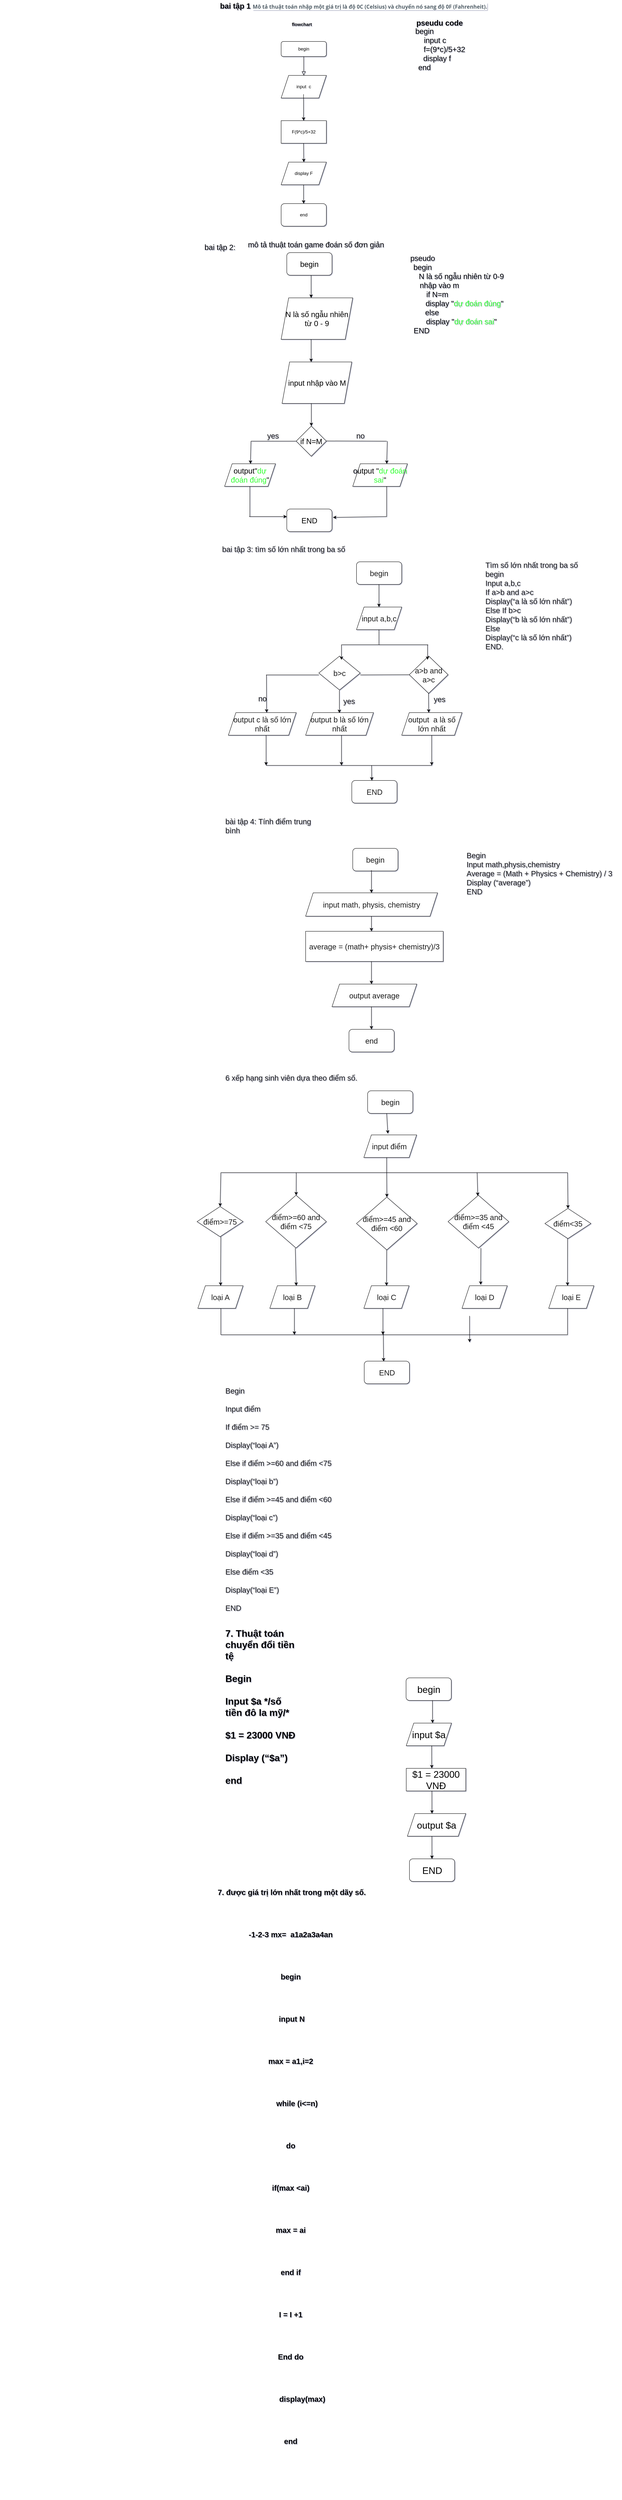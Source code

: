 <mxfile version="18.0.6" type="device"><diagram id="C5RBs43oDa-KdzZeNtuy" name="Page-1"><mxGraphModel dx="1865" dy="1810" grid="1" gridSize="10" guides="1" tooltips="1" connect="1" arrows="1" fold="1" page="1" pageScale="1" pageWidth="827" pageHeight="1169" background="#ffffff" math="0" shadow="1"><root><mxCell id="WIyWlLk6GJQsqaUBKTNV-0"/><mxCell id="WIyWlLk6GJQsqaUBKTNV-1" parent="WIyWlLk6GJQsqaUBKTNV-0"/><mxCell id="WIyWlLk6GJQsqaUBKTNV-2" value="" style="rounded=0;html=1;jettySize=auto;orthogonalLoop=1;fontSize=11;endArrow=block;endFill=0;endSize=8;strokeWidth=1;shadow=0;labelBackgroundColor=none;edgeStyle=orthogonalEdgeStyle;" parent="WIyWlLk6GJQsqaUBKTNV-1" source="WIyWlLk6GJQsqaUBKTNV-3" edge="1"><mxGeometry relative="1" as="geometry"><mxPoint x="220" y="170" as="targetPoint"/></mxGeometry></mxCell><mxCell id="WIyWlLk6GJQsqaUBKTNV-3" value="begin" style="rounded=1;whiteSpace=wrap;html=1;fontSize=12;glass=0;strokeWidth=1;shadow=0;" parent="WIyWlLk6GJQsqaUBKTNV-1" vertex="1"><mxGeometry x="160" y="80" width="120" height="40" as="geometry"/></mxCell><mxCell id="6lUgbd1gM8ZooWhsTPA5-0" value="input&amp;nbsp; c" style="shape=parallelogram;perimeter=parallelogramPerimeter;whiteSpace=wrap;html=1;fixedSize=1;" parent="WIyWlLk6GJQsqaUBKTNV-1" vertex="1"><mxGeometry x="160" y="170" width="120" height="60" as="geometry"/></mxCell><mxCell id="6lUgbd1gM8ZooWhsTPA5-1" value="F(9*c)/5+32" style="rounded=0;whiteSpace=wrap;html=1;" parent="WIyWlLk6GJQsqaUBKTNV-1" vertex="1"><mxGeometry x="160" y="290" width="120" height="60" as="geometry"/></mxCell><mxCell id="6lUgbd1gM8ZooWhsTPA5-2" value="" style="endArrow=classic;html=1;rounded=0;" parent="WIyWlLk6GJQsqaUBKTNV-1" edge="1"><mxGeometry width="50" height="50" relative="1" as="geometry"><mxPoint x="219.5" y="220" as="sourcePoint"/><mxPoint x="219.5" y="290" as="targetPoint"/><Array as="points"><mxPoint x="219.5" y="240"/></Array></mxGeometry></mxCell><mxCell id="6lUgbd1gM8ZooWhsTPA5-3" value="display F" style="shape=parallelogram;perimeter=parallelogramPerimeter;whiteSpace=wrap;html=1;fixedSize=1;" parent="WIyWlLk6GJQsqaUBKTNV-1" vertex="1"><mxGeometry x="160" y="400" width="120" height="60" as="geometry"/></mxCell><mxCell id="6lUgbd1gM8ZooWhsTPA5-4" value="end" style="rounded=1;whiteSpace=wrap;html=1;" parent="WIyWlLk6GJQsqaUBKTNV-1" vertex="1"><mxGeometry x="160" y="510" width="120" height="60" as="geometry"/></mxCell><mxCell id="6lUgbd1gM8ZooWhsTPA5-5" value="" style="endArrow=classic;html=1;rounded=0;" parent="WIyWlLk6GJQsqaUBKTNV-1" edge="1"><mxGeometry width="50" height="50" relative="1" as="geometry"><mxPoint x="219.5" y="350" as="sourcePoint"/><mxPoint x="220" y="400" as="targetPoint"/></mxGeometry></mxCell><mxCell id="6lUgbd1gM8ZooWhsTPA5-6" value="" style="endArrow=classic;html=1;rounded=0;" parent="WIyWlLk6GJQsqaUBKTNV-1" edge="1"><mxGeometry width="50" height="50" relative="1" as="geometry"><mxPoint x="219.5" y="460" as="sourcePoint"/><mxPoint x="219.5" y="510" as="targetPoint"/></mxGeometry></mxCell><mxCell id="6lUgbd1gM8ZooWhsTPA5-9" value="flowchart" style="text;html=1;strokeColor=none;fillColor=none;align=center;verticalAlign=middle;whiteSpace=wrap;rounded=0;fontStyle=1" parent="WIyWlLk6GJQsqaUBKTNV-1" vertex="1"><mxGeometry x="170" y="-10" width="90" height="90" as="geometry"/></mxCell><mxCell id="6lUgbd1gM8ZooWhsTPA5-13" value="pseudu code" style="text;html=1;align=center;verticalAlign=middle;resizable=0;points=[];autosize=1;strokeColor=none;fillColor=none;fontSize=20;fontFamily=Helvetica;fontStyle=1" parent="WIyWlLk6GJQsqaUBKTNV-1" vertex="1"><mxGeometry x="510" y="15" width="140" height="30" as="geometry"/></mxCell><mxCell id="6lUgbd1gM8ZooWhsTPA5-14" value="begin&lt;br&gt;&amp;nbsp; &amp;nbsp; &amp;nbsp; &amp;nbsp; &amp;nbsp; input c&lt;br&gt;&amp;nbsp; &amp;nbsp; &amp;nbsp; &amp;nbsp; &amp;nbsp; &amp;nbsp; &amp;nbsp; &amp;nbsp; &amp;nbsp; &amp;nbsp;f=(9*c)/5+32&lt;br&gt;&lt;div style=&quot;&quot;&gt;&lt;span style=&quot;background-color: initial;&quot;&gt;&amp;nbsp; &amp;nbsp; &amp;nbsp; &amp;nbsp; &amp;nbsp; &amp;nbsp; display f&lt;/span&gt;&lt;/div&gt;&lt;div style=&quot;&quot;&gt;&lt;span style=&quot;background-color: initial;&quot;&gt;end&lt;/span&gt;&lt;/div&gt;" style="text;html=1;align=center;verticalAlign=middle;resizable=0;points=[];autosize=1;strokeColor=none;fillColor=none;fontSize=20;fontFamily=Helvetica;" parent="WIyWlLk6GJQsqaUBKTNV-1" vertex="1"><mxGeometry x="425" y="35" width="230" height="130" as="geometry"/></mxCell><mxCell id="6lUgbd1gM8ZooWhsTPA5-15" value="&amp;nbsp; &amp;nbsp; &amp;nbsp; &amp;nbsp; &amp;nbsp; &amp;nbsp; &amp;nbsp; &amp;nbsp; &amp;nbsp; &amp;nbsp; &amp;nbsp; &amp;nbsp; &amp;nbsp; &amp;nbsp; &amp;nbsp; &amp;nbsp; &amp;nbsp; &amp;nbsp; &amp;nbsp; &amp;nbsp; &amp;nbsp; &amp;nbsp; &amp;nbsp; &amp;nbsp; &amp;nbsp; &amp;nbsp; &amp;nbsp; &amp;nbsp; &amp;nbsp; &amp;nbsp; &amp;nbsp; &amp;nbsp; &amp;nbsp; &amp;nbsp; &amp;nbsp; &amp;nbsp; &amp;nbsp; &amp;nbsp; &amp;nbsp; &amp;nbsp; &amp;nbsp; &amp;nbsp; &amp;nbsp; &amp;nbsp; &amp;nbsp; &amp;nbsp; &amp;nbsp; &amp;nbsp; &amp;nbsp; &amp;nbsp; &amp;nbsp; &amp;nbsp; &amp;nbsp;bai tập 1&amp;nbsp;&lt;span style=&quot;color: rgb(82, 96, 105); font-family: &amp;quot;Open Sans&amp;quot;, sans-serif; font-size: 14px; text-align: left; background-color: rgb(255, 255, 255);&quot;&gt;Mô tả thuật toán nhập một giá trị là độ&amp;nbsp;0C (Celsius) và chuyển nó sang độ&amp;nbsp;0F (Fahrenheit).&lt;/span&gt;" style="text;html=1;align=center;verticalAlign=middle;resizable=0;points=[];autosize=1;strokeColor=none;fillColor=none;fontSize=20;fontFamily=Helvetica;fontStyle=1" parent="WIyWlLk6GJQsqaUBKTNV-1" vertex="1"><mxGeometry x="-580" y="-30" width="1280" height="30" as="geometry"/></mxCell><mxCell id="6lUgbd1gM8ZooWhsTPA5-16" value="bai tập 2:&amp;nbsp;" style="text;html=1;align=center;verticalAlign=middle;resizable=0;points=[];autosize=1;strokeColor=none;fillColor=none;fontSize=20;fontFamily=Helvetica;" parent="WIyWlLk6GJQsqaUBKTNV-1" vertex="1"><mxGeometry x="-50" y="610" width="100" height="30" as="geometry"/></mxCell><mxCell id="6lUgbd1gM8ZooWhsTPA5-17" value="begin" style="rounded=1;whiteSpace=wrap;html=1;fontFamily=Helvetica;fontSize=20;" parent="WIyWlLk6GJQsqaUBKTNV-1" vertex="1"><mxGeometry x="175" y="640" width="120" height="60" as="geometry"/></mxCell><mxCell id="6lUgbd1gM8ZooWhsTPA5-21" value="N là số ngẫu nhiên từ 0 - 9" style="shape=parallelogram;perimeter=parallelogramPerimeter;whiteSpace=wrap;html=1;fixedSize=1;fontFamily=Helvetica;fontSize=20;" parent="WIyWlLk6GJQsqaUBKTNV-1" vertex="1"><mxGeometry x="160" y="760" width="190" height="110" as="geometry"/></mxCell><mxCell id="6lUgbd1gM8ZooWhsTPA5-22" value="input nhập vào M" style="shape=parallelogram;perimeter=parallelogramPerimeter;whiteSpace=wrap;html=1;fixedSize=1;fontFamily=Helvetica;fontSize=20;" parent="WIyWlLk6GJQsqaUBKTNV-1" vertex="1"><mxGeometry x="162.5" y="930" width="185" height="110" as="geometry"/></mxCell><mxCell id="6lUgbd1gM8ZooWhsTPA5-23" value="if N=M" style="rhombus;whiteSpace=wrap;html=1;fontFamily=Helvetica;fontSize=20;" parent="WIyWlLk6GJQsqaUBKTNV-1" vertex="1"><mxGeometry x="200" y="1100" width="80" height="80" as="geometry"/></mxCell><mxCell id="6lUgbd1gM8ZooWhsTPA5-24" value="output&quot;&lt;font color=&quot;#33ff33&quot;&gt;dự đoán đúng&lt;/font&gt;&quot;" style="shape=parallelogram;perimeter=parallelogramPerimeter;whiteSpace=wrap;html=1;fixedSize=1;fontFamily=Helvetica;fontSize=20;" parent="WIyWlLk6GJQsqaUBKTNV-1" vertex="1"><mxGeometry x="10" y="1200" width="135" height="60" as="geometry"/></mxCell><mxCell id="6lUgbd1gM8ZooWhsTPA5-25" value="output &quot;&lt;font color=&quot;#33ff33&quot;&gt;dự đoán sai&lt;/font&gt;&quot;" style="shape=parallelogram;perimeter=parallelogramPerimeter;whiteSpace=wrap;html=1;fixedSize=1;fontFamily=Helvetica;fontSize=20;" parent="WIyWlLk6GJQsqaUBKTNV-1" vertex="1"><mxGeometry x="350" y="1200" width="145" height="60" as="geometry"/></mxCell><mxCell id="6lUgbd1gM8ZooWhsTPA5-26" value="END" style="rounded=1;whiteSpace=wrap;html=1;fontFamily=Helvetica;fontSize=20;" parent="WIyWlLk6GJQsqaUBKTNV-1" vertex="1"><mxGeometry x="175" y="1320" width="120" height="60" as="geometry"/></mxCell><mxCell id="6lUgbd1gM8ZooWhsTPA5-28" value="" style="endArrow=classic;html=1;rounded=0;fontFamily=Helvetica;fontSize=20;" parent="WIyWlLk6GJQsqaUBKTNV-1" edge="1"><mxGeometry width="50" height="50" relative="1" as="geometry"><mxPoint x="239.5" y="700" as="sourcePoint"/><mxPoint x="239.5" y="760" as="targetPoint"/></mxGeometry></mxCell><mxCell id="6lUgbd1gM8ZooWhsTPA5-29" value="" style="endArrow=classic;html=1;rounded=0;fontFamily=Helvetica;fontSize=20;" parent="WIyWlLk6GJQsqaUBKTNV-1" edge="1"><mxGeometry width="50" height="50" relative="1" as="geometry"><mxPoint x="239.5" y="870" as="sourcePoint"/><mxPoint x="239.5" y="930" as="targetPoint"/></mxGeometry></mxCell><mxCell id="6lUgbd1gM8ZooWhsTPA5-30" value="" style="endArrow=classic;html=1;rounded=0;fontFamily=Helvetica;fontSize=20;" parent="WIyWlLk6GJQsqaUBKTNV-1" edge="1"><mxGeometry width="50" height="50" relative="1" as="geometry"><mxPoint x="240" y="1040" as="sourcePoint"/><mxPoint x="240" y="1100" as="targetPoint"/></mxGeometry></mxCell><mxCell id="6lUgbd1gM8ZooWhsTPA5-43" value="" style="endArrow=none;html=1;rounded=0;fontFamily=Helvetica;fontSize=20;entryX=0;entryY=0.5;entryDx=0;entryDy=0;" parent="WIyWlLk6GJQsqaUBKTNV-1" target="6lUgbd1gM8ZooWhsTPA5-23" edge="1"><mxGeometry width="50" height="50" relative="1" as="geometry"><mxPoint x="80" y="1140" as="sourcePoint"/><mxPoint x="130" y="1090" as="targetPoint"/></mxGeometry></mxCell><mxCell id="6lUgbd1gM8ZooWhsTPA5-44" value="" style="endArrow=classic;html=1;rounded=0;fontFamily=Helvetica;fontSize=20;" parent="WIyWlLk6GJQsqaUBKTNV-1" target="6lUgbd1gM8ZooWhsTPA5-24" edge="1"><mxGeometry width="50" height="50" relative="1" as="geometry"><mxPoint x="80" y="1140" as="sourcePoint"/><mxPoint x="130" y="1090" as="targetPoint"/></mxGeometry></mxCell><mxCell id="6lUgbd1gM8ZooWhsTPA5-45" value="" style="endArrow=none;html=1;rounded=0;fontFamily=Helvetica;fontSize=20;" parent="WIyWlLk6GJQsqaUBKTNV-1" edge="1"><mxGeometry width="50" height="50" relative="1" as="geometry"><mxPoint x="280" y="1139.5" as="sourcePoint"/><mxPoint x="440" y="1140" as="targetPoint"/></mxGeometry></mxCell><mxCell id="6lUgbd1gM8ZooWhsTPA5-46" value="" style="endArrow=classic;html=1;rounded=0;fontFamily=Helvetica;fontSize=20;" parent="WIyWlLk6GJQsqaUBKTNV-1" edge="1"><mxGeometry width="50" height="50" relative="1" as="geometry"><mxPoint x="441.67" y="1140" as="sourcePoint"/><mxPoint x="440.003" y="1200" as="targetPoint"/></mxGeometry></mxCell><mxCell id="6lUgbd1gM8ZooWhsTPA5-48" value="" style="endArrow=none;html=1;rounded=0;fontFamily=Helvetica;fontSize=20;" parent="WIyWlLk6GJQsqaUBKTNV-1" edge="1"><mxGeometry width="50" height="50" relative="1" as="geometry"><mxPoint x="77" y="1340" as="sourcePoint"/><mxPoint x="77" y="1260" as="targetPoint"/></mxGeometry></mxCell><mxCell id="6lUgbd1gM8ZooWhsTPA5-49" value="" style="endArrow=none;html=1;rounded=0;fontFamily=Helvetica;fontSize=20;" parent="WIyWlLk6GJQsqaUBKTNV-1" edge="1"><mxGeometry width="50" height="50" relative="1" as="geometry"><mxPoint x="440" y="1340" as="sourcePoint"/><mxPoint x="440" y="1260" as="targetPoint"/></mxGeometry></mxCell><mxCell id="6lUgbd1gM8ZooWhsTPA5-51" value="" style="endArrow=classic;html=1;rounded=0;fontFamily=Helvetica;fontSize=20;entryX=1.02;entryY=0.37;entryDx=0;entryDy=0;entryPerimeter=0;" parent="WIyWlLk6GJQsqaUBKTNV-1" target="6lUgbd1gM8ZooWhsTPA5-26" edge="1"><mxGeometry width="50" height="50" relative="1" as="geometry"><mxPoint x="440" y="1340" as="sourcePoint"/><mxPoint x="340" y="1340" as="targetPoint"/></mxGeometry></mxCell><mxCell id="6lUgbd1gM8ZooWhsTPA5-55" value="" style="endArrow=classic;html=1;rounded=0;fontFamily=Helvetica;fontSize=20;" parent="WIyWlLk6GJQsqaUBKTNV-1" edge="1"><mxGeometry width="50" height="50" relative="1" as="geometry"><mxPoint x="75" y="1340" as="sourcePoint"/><mxPoint x="175" y="1340" as="targetPoint"/></mxGeometry></mxCell><mxCell id="6lUgbd1gM8ZooWhsTPA5-57" value="mô tả thuật toán game đoán số đơn giản" style="text;whiteSpace=wrap;html=1;fontSize=20;fontFamily=Helvetica;" parent="WIyWlLk6GJQsqaUBKTNV-1" vertex="1"><mxGeometry x="70" y="600" width="390" height="40" as="geometry"/></mxCell><mxCell id="6lUgbd1gM8ZooWhsTPA5-58" value="pseudo&lt;br&gt;begin &lt;br&gt;&amp;nbsp; &amp;nbsp; &amp;nbsp; &amp;nbsp; &amp;nbsp; &amp;nbsp; &amp;nbsp; &amp;nbsp; &amp;nbsp; &amp;nbsp; &amp;nbsp; &amp;nbsp; &amp;nbsp; &amp;nbsp; &amp;nbsp; &amp;nbsp; &amp;nbsp; &amp;nbsp; &amp;nbsp;N là số ngẫu nhiên từ 0-9&lt;br&gt;&amp;nbsp; &amp;nbsp; &amp;nbsp; &amp;nbsp; &amp;nbsp; &amp;nbsp; &amp;nbsp; &amp;nbsp; nhập vào m&lt;br&gt;&amp;nbsp; &amp;nbsp; &amp;nbsp; &amp;nbsp; &amp;nbsp; &amp;nbsp; &amp;nbsp; if N=m&lt;br&gt;&amp;nbsp; &amp;nbsp; &amp;nbsp; &amp;nbsp; &amp;nbsp; &amp;nbsp; &amp;nbsp; &amp;nbsp; &amp;nbsp; &amp;nbsp; &amp;nbsp; &amp;nbsp; &amp;nbsp; &amp;nbsp; &amp;nbsp; &amp;nbsp; &amp;nbsp; &amp;nbsp; &amp;nbsp; &amp;nbsp; display &quot;&lt;font color=&quot;#33ff33&quot;&gt;dự đoán đúng&lt;/font&gt;&quot;&lt;br&gt;&amp;nbsp; &amp;nbsp; &amp;nbsp; &amp;nbsp; &amp;nbsp;else&lt;br&gt;&amp;nbsp; &amp;nbsp; &amp;nbsp; &amp;nbsp; &amp;nbsp; &amp;nbsp; &amp;nbsp; &amp;nbsp; &amp;nbsp; &amp;nbsp; &amp;nbsp; &amp;nbsp; &amp;nbsp; &amp;nbsp; &amp;nbsp; &amp;nbsp; &amp;nbsp; &amp;nbsp; &amp;nbsp;display &quot;&lt;font color=&quot;#33ff33&quot;&gt;dự đoán sai&lt;/font&gt;&quot;&lt;br&gt;END&amp;nbsp;" style="text;html=1;align=center;verticalAlign=middle;resizable=0;points=[];autosize=1;strokeColor=none;fillColor=none;fontSize=20;fontFamily=Helvetica;" parent="WIyWlLk6GJQsqaUBKTNV-1" vertex="1"><mxGeometry x="310" y="640" width="450" height="220" as="geometry"/></mxCell><mxCell id="6lUgbd1gM8ZooWhsTPA5-61" value="&amp;nbsp; &amp;nbsp; &amp;nbsp; &amp;nbsp; &amp;nbsp; &amp;nbsp; &amp;nbsp; &amp;nbsp; &amp;nbsp; &amp;nbsp; &amp;nbsp; &amp;nbsp; &amp;nbsp; &amp;nbsp; &amp;nbsp; &amp;nbsp; &amp;nbsp; &amp;nbsp; &amp;nbsp; &amp;nbsp; &amp;nbsp; &amp;nbsp; &amp;nbsp; &amp;nbsp; &amp;nbsp;bai tập 3: tìm số lớn nhất trong ba số&lt;br&gt;&lt;br&gt;&lt;br&gt;" style="text;html=1;align=center;verticalAlign=middle;resizable=0;points=[];autosize=1;strokeColor=none;fillColor=none;fontSize=20;fontFamily=Helvetica;fontColor=#1A1A1A;" parent="WIyWlLk6GJQsqaUBKTNV-1" vertex="1"><mxGeometry x="-275" y="1410" width="610" height="80" as="geometry"/></mxCell><mxCell id="6lUgbd1gM8ZooWhsTPA5-62" value="begin" style="rounded=1;whiteSpace=wrap;html=1;fontFamily=Helvetica;fontSize=20;fontColor=#1A1A1A;" parent="WIyWlLk6GJQsqaUBKTNV-1" vertex="1"><mxGeometry x="360" y="1460" width="120" height="60" as="geometry"/></mxCell><mxCell id="6lUgbd1gM8ZooWhsTPA5-63" value="input a,b,c" style="shape=parallelogram;perimeter=parallelogramPerimeter;whiteSpace=wrap;html=1;fixedSize=1;fontFamily=Helvetica;fontSize=20;fontColor=#1A1A1A;" parent="WIyWlLk6GJQsqaUBKTNV-1" vertex="1"><mxGeometry x="360" y="1580" width="120" height="60" as="geometry"/></mxCell><mxCell id="6lUgbd1gM8ZooWhsTPA5-64" value="a&amp;gt;b and a&amp;gt;c" style="rhombus;whiteSpace=wrap;html=1;fontFamily=Helvetica;fontSize=20;fontColor=#1A1A1A;" parent="WIyWlLk6GJQsqaUBKTNV-1" vertex="1"><mxGeometry x="500" y="1710" width="103" height="99" as="geometry"/></mxCell><mxCell id="6lUgbd1gM8ZooWhsTPA5-65" value="output&amp;nbsp; a là số lớn nhất" style="shape=parallelogram;perimeter=parallelogramPerimeter;whiteSpace=wrap;html=1;fixedSize=1;fontFamily=Helvetica;fontSize=20;fontColor=#1A1A1A;" parent="WIyWlLk6GJQsqaUBKTNV-1" vertex="1"><mxGeometry x="480" y="1860" width="160" height="60" as="geometry"/></mxCell><mxCell id="6lUgbd1gM8ZooWhsTPA5-66" value="b&amp;gt;c" style="rhombus;whiteSpace=wrap;html=1;fontFamily=Helvetica;fontSize=20;fontColor=#1A1A1A;" parent="WIyWlLk6GJQsqaUBKTNV-1" vertex="1"><mxGeometry x="260" y="1710" width="110" height="90" as="geometry"/></mxCell><mxCell id="6lUgbd1gM8ZooWhsTPA5-67" value="output b là số lớn nhất" style="shape=parallelogram;perimeter=parallelogramPerimeter;whiteSpace=wrap;html=1;fixedSize=1;fontFamily=Helvetica;fontSize=20;fontColor=#1A1A1A;" parent="WIyWlLk6GJQsqaUBKTNV-1" vertex="1"><mxGeometry x="225" y="1860" width="180" height="60" as="geometry"/></mxCell><mxCell id="6lUgbd1gM8ZooWhsTPA5-68" value="yes" style="text;html=1;align=center;verticalAlign=middle;resizable=0;points=[];autosize=1;strokeColor=none;fillColor=none;fontSize=20;fontFamily=Helvetica;fontColor=#1A1A1A;" parent="WIyWlLk6GJQsqaUBKTNV-1" vertex="1"><mxGeometry x="112.5" y="1110" width="50" height="30" as="geometry"/></mxCell><mxCell id="6lUgbd1gM8ZooWhsTPA5-69" value="no" style="text;html=1;align=center;verticalAlign=middle;resizable=0;points=[];autosize=1;strokeColor=none;fillColor=none;fontSize=20;fontFamily=Helvetica;fontColor=#1A1A1A;" parent="WIyWlLk6GJQsqaUBKTNV-1" vertex="1"><mxGeometry x="350" y="1110" width="40" height="30" as="geometry"/></mxCell><mxCell id="6lUgbd1gM8ZooWhsTPA5-70" value="output c là số lớn nhất" style="shape=parallelogram;perimeter=parallelogramPerimeter;whiteSpace=wrap;html=1;fixedSize=1;fontFamily=Helvetica;fontSize=20;fontColor=#1A1A1A;" parent="WIyWlLk6GJQsqaUBKTNV-1" vertex="1"><mxGeometry x="20" y="1860" width="180" height="60" as="geometry"/></mxCell><mxCell id="6lUgbd1gM8ZooWhsTPA5-71" value="END" style="rounded=1;whiteSpace=wrap;html=1;fontFamily=Helvetica;fontSize=20;fontColor=#1A1A1A;" parent="WIyWlLk6GJQsqaUBKTNV-1" vertex="1"><mxGeometry x="347.5" y="2040" width="120" height="60" as="geometry"/></mxCell><mxCell id="6lUgbd1gM8ZooWhsTPA5-73" value="" style="endArrow=classic;html=1;rounded=0;fontFamily=Helvetica;fontSize=20;fontColor=#1A1A1A;" parent="WIyWlLk6GJQsqaUBKTNV-1" edge="1"><mxGeometry width="50" height="50" relative="1" as="geometry"><mxPoint x="419.5" y="1520" as="sourcePoint"/><mxPoint x="419.5" y="1580" as="targetPoint"/></mxGeometry></mxCell><mxCell id="6lUgbd1gM8ZooWhsTPA5-75" value="" style="endArrow=classic;html=1;rounded=0;fontFamily=Helvetica;fontSize=20;fontColor=#1A1A1A;" parent="WIyWlLk6GJQsqaUBKTNV-1" edge="1"><mxGeometry width="50" height="50" relative="1" as="geometry"><mxPoint x="314.5" y="1801" as="sourcePoint"/><mxPoint x="314.5" y="1861" as="targetPoint"/></mxGeometry></mxCell><mxCell id="6lUgbd1gM8ZooWhsTPA5-77" value="" style="endArrow=classic;html=1;rounded=0;fontFamily=Helvetica;fontSize=20;fontColor=#1A1A1A;" parent="WIyWlLk6GJQsqaUBKTNV-1" edge="1"><mxGeometry width="50" height="50" relative="1" as="geometry"><mxPoint x="551" y="1809" as="sourcePoint"/><mxPoint x="551.5" y="1860" as="targetPoint"/></mxGeometry></mxCell><mxCell id="6lUgbd1gM8ZooWhsTPA5-83" value="" style="endArrow=none;html=1;rounded=0;fontFamily=Helvetica;fontSize=20;fontColor=#1A1A1A;" parent="WIyWlLk6GJQsqaUBKTNV-1" edge="1"><mxGeometry width="50" height="50" relative="1" as="geometry"><mxPoint x="419.5" y="1640" as="sourcePoint"/><mxPoint x="419.5" y="1680" as="targetPoint"/></mxGeometry></mxCell><mxCell id="6lUgbd1gM8ZooWhsTPA5-84" value="" style="endArrow=none;html=1;rounded=0;fontFamily=Helvetica;fontSize=20;fontColor=#1A1A1A;" parent="WIyWlLk6GJQsqaUBKTNV-1" edge="1"><mxGeometry width="50" height="50" relative="1" as="geometry"><mxPoint x="320" y="1680" as="sourcePoint"/><mxPoint x="420" y="1680" as="targetPoint"/></mxGeometry></mxCell><mxCell id="6lUgbd1gM8ZooWhsTPA5-87" value="" style="endArrow=classic;html=1;rounded=0;fontFamily=Helvetica;fontSize=20;fontColor=#1A1A1A;" parent="WIyWlLk6GJQsqaUBKTNV-1" edge="1"><mxGeometry width="50" height="50" relative="1" as="geometry"><mxPoint x="320" y="1680" as="sourcePoint"/><mxPoint x="320" y="1720" as="targetPoint"/></mxGeometry></mxCell><mxCell id="6lUgbd1gM8ZooWhsTPA5-88" value="" style="endArrow=none;html=1;rounded=0;fontFamily=Helvetica;fontSize=20;fontColor=#1A1A1A;" parent="WIyWlLk6GJQsqaUBKTNV-1" edge="1"><mxGeometry width="50" height="50" relative="1" as="geometry"><mxPoint x="420" y="1680" as="sourcePoint"/><mxPoint x="550" y="1680" as="targetPoint"/></mxGeometry></mxCell><mxCell id="6lUgbd1gM8ZooWhsTPA5-89" value="" style="endArrow=classic;html=1;rounded=0;fontFamily=Helvetica;fontSize=20;fontColor=#1A1A1A;" parent="WIyWlLk6GJQsqaUBKTNV-1" edge="1"><mxGeometry width="50" height="50" relative="1" as="geometry"><mxPoint x="548.5" y="1680" as="sourcePoint"/><mxPoint x="548.5" y="1720" as="targetPoint"/></mxGeometry></mxCell><mxCell id="6lUgbd1gM8ZooWhsTPA5-91" value="" style="endArrow=none;html=1;rounded=0;fontFamily=Helvetica;fontSize=20;fontColor=#1A1A1A;" parent="WIyWlLk6GJQsqaUBKTNV-1" edge="1"><mxGeometry width="50" height="50" relative="1" as="geometry"><mxPoint x="120" y="2000" as="sourcePoint"/><mxPoint x="400" y="2000" as="targetPoint"/></mxGeometry></mxCell><mxCell id="6lUgbd1gM8ZooWhsTPA5-93" value="" style="endArrow=none;html=1;rounded=0;fontFamily=Helvetica;fontSize=20;fontColor=#1A1A1A;" parent="WIyWlLk6GJQsqaUBKTNV-1" edge="1"><mxGeometry width="50" height="50" relative="1" as="geometry"><mxPoint x="400" y="2000" as="sourcePoint"/><mxPoint x="560" y="2000" as="targetPoint"/></mxGeometry></mxCell><mxCell id="6lUgbd1gM8ZooWhsTPA5-94" value="" style="endArrow=classic;html=1;rounded=0;fontFamily=Helvetica;fontSize=20;fontColor=#1A1A1A;" parent="WIyWlLk6GJQsqaUBKTNV-1" edge="1"><mxGeometry width="50" height="50" relative="1" as="geometry"><mxPoint x="400" y="2000" as="sourcePoint"/><mxPoint x="400.5" y="2040" as="targetPoint"/></mxGeometry></mxCell><mxCell id="6lUgbd1gM8ZooWhsTPA5-95" value="" style="endArrow=classic;html=1;rounded=0;fontFamily=Helvetica;fontSize=20;fontColor=#1A1A1A;entryX=0.563;entryY=-0.003;entryDx=0;entryDy=0;entryPerimeter=0;" parent="WIyWlLk6GJQsqaUBKTNV-1" target="6lUgbd1gM8ZooWhsTPA5-70" edge="1"><mxGeometry width="50" height="50" relative="1" as="geometry"><mxPoint x="121" y="1760" as="sourcePoint"/><mxPoint x="170" y="1630" as="targetPoint"/></mxGeometry></mxCell><mxCell id="6lUgbd1gM8ZooWhsTPA5-96" value="" style="endArrow=none;html=1;rounded=0;fontFamily=Helvetica;fontSize=20;fontColor=#1A1A1A;" parent="WIyWlLk6GJQsqaUBKTNV-1" edge="1"><mxGeometry width="50" height="50" relative="1" as="geometry"><mxPoint x="120" y="1760" as="sourcePoint"/><mxPoint x="260" y="1760" as="targetPoint"/></mxGeometry></mxCell><mxCell id="6lUgbd1gM8ZooWhsTPA5-98" value="" style="endArrow=classic;html=1;rounded=0;fontFamily=Helvetica;fontSize=20;fontColor=#1A1A1A;" parent="WIyWlLk6GJQsqaUBKTNV-1" edge="1"><mxGeometry width="50" height="50" relative="1" as="geometry"><mxPoint x="559.5" y="1920" as="sourcePoint"/><mxPoint x="559.5" y="2000" as="targetPoint"/></mxGeometry></mxCell><mxCell id="6lUgbd1gM8ZooWhsTPA5-99" value="" style="endArrow=classic;html=1;rounded=0;fontFamily=Helvetica;fontSize=20;fontColor=#1A1A1A;" parent="WIyWlLk6GJQsqaUBKTNV-1" edge="1"><mxGeometry width="50" height="50" relative="1" as="geometry"><mxPoint x="320" y="1920" as="sourcePoint"/><mxPoint x="320" y="2000" as="targetPoint"/></mxGeometry></mxCell><mxCell id="6lUgbd1gM8ZooWhsTPA5-100" value="" style="endArrow=classic;html=1;rounded=0;fontFamily=Helvetica;fontSize=20;fontColor=#1A1A1A;" parent="WIyWlLk6GJQsqaUBKTNV-1" edge="1"><mxGeometry width="50" height="50" relative="1" as="geometry"><mxPoint x="120" y="1920" as="sourcePoint"/><mxPoint x="120" y="2000" as="targetPoint"/></mxGeometry></mxCell><mxCell id="6lUgbd1gM8ZooWhsTPA5-103" value="" style="endArrow=none;html=1;rounded=0;fontFamily=Helvetica;fontSize=20;fontColor=#1A1A1A;entryX=0;entryY=0.5;entryDx=0;entryDy=0;" parent="WIyWlLk6GJQsqaUBKTNV-1" target="6lUgbd1gM8ZooWhsTPA5-64" edge="1"><mxGeometry width="50" height="50" relative="1" as="geometry"><mxPoint x="370" y="1760" as="sourcePoint"/><mxPoint x="420" y="1710" as="targetPoint"/></mxGeometry></mxCell><mxCell id="6lUgbd1gM8ZooWhsTPA5-105" value="yes" style="text;html=1;align=center;verticalAlign=middle;resizable=0;points=[];autosize=1;strokeColor=none;fillColor=none;fontSize=20;fontFamily=Helvetica;fontColor=#1A1A1A;" parent="WIyWlLk6GJQsqaUBKTNV-1" vertex="1"><mxGeometry x="555" y="1809" width="50" height="30" as="geometry"/></mxCell><mxCell id="6lUgbd1gM8ZooWhsTPA5-106" value="yes" style="text;html=1;align=center;verticalAlign=middle;resizable=0;points=[];autosize=1;strokeColor=none;fillColor=none;fontSize=20;fontFamily=Helvetica;fontColor=#1A1A1A;" parent="WIyWlLk6GJQsqaUBKTNV-1" vertex="1"><mxGeometry x="315" y="1814" width="50" height="30" as="geometry"/></mxCell><mxCell id="6lUgbd1gM8ZooWhsTPA5-107" value="no" style="text;html=1;align=center;verticalAlign=middle;resizable=0;points=[];autosize=1;strokeColor=none;fillColor=none;fontSize=20;fontFamily=Helvetica;fontColor=#1A1A1A;" parent="WIyWlLk6GJQsqaUBKTNV-1" vertex="1"><mxGeometry x="90" y="1806.5" width="40" height="30" as="geometry"/></mxCell><mxCell id="6lUgbd1gM8ZooWhsTPA5-108" value="Tìm số lớn nhất trong ba số&#13;&#10;begin&#13;&#10;    Input a,b,c&#13;&#10;        If a&gt;b and a&gt;c&#13;&#10;        Display(“a là số lớn nhất”)&#13;&#10;        Else If b&gt;c&#13;&#10;        Display(“b là số lớn nhất”)&#13;&#10;        Else&#13;&#10;        Display(“c là số lớn nhất”)&#13;&#10;END." style="text;whiteSpace=wrap;html=1;fontSize=20;fontFamily=Helvetica;fontColor=#1A1A1A;" parent="WIyWlLk6GJQsqaUBKTNV-1" vertex="1"><mxGeometry x="700" y="1450" width="270" height="260" as="geometry"/></mxCell><mxCell id="6lUgbd1gM8ZooWhsTPA5-110" value="bài tập 4: Tính điểm trung bình" style="text;whiteSpace=wrap;html=1;fontSize=20;fontFamily=Helvetica;fontColor=#1A1A1A;" parent="WIyWlLk6GJQsqaUBKTNV-1" vertex="1"><mxGeometry x="10" y="2130" width="230" height="40" as="geometry"/></mxCell><mxCell id="6lUgbd1gM8ZooWhsTPA5-111" value="Begin&#13;&#10;     Input math,physis,chemistry&#13;&#10;      Average = (Math + Physics + Chemistry) / 3&#13;&#10;     Display (“average”)&#13;&#10;END" style="text;whiteSpace=wrap;html=1;fontSize=20;fontFamily=Helvetica;fontColor=#1A1A1A;" parent="WIyWlLk6GJQsqaUBKTNV-1" vertex="1"><mxGeometry x="650" y="2220" width="410" height="140" as="geometry"/></mxCell><mxCell id="6lUgbd1gM8ZooWhsTPA5-113" value="begin&lt;br&gt;" style="rounded=1;whiteSpace=wrap;html=1;fontFamily=Helvetica;fontSize=20;fontColor=#1A1A1A;" parent="WIyWlLk6GJQsqaUBKTNV-1" vertex="1"><mxGeometry x="350" y="2220" width="120" height="60" as="geometry"/></mxCell><mxCell id="6lUgbd1gM8ZooWhsTPA5-114" value="input math, physis, chemistry" style="shape=parallelogram;perimeter=parallelogramPerimeter;whiteSpace=wrap;html=1;fixedSize=1;fontFamily=Helvetica;fontSize=20;fontColor=#1A1A1A;" parent="WIyWlLk6GJQsqaUBKTNV-1" vertex="1"><mxGeometry x="225" y="2338" width="350" height="62" as="geometry"/></mxCell><mxCell id="6lUgbd1gM8ZooWhsTPA5-115" value="average = (math+ physis+ chemistry)/3" style="rounded=0;whiteSpace=wrap;html=1;fontFamily=Helvetica;fontSize=20;fontColor=#1A1A1A;" parent="WIyWlLk6GJQsqaUBKTNV-1" vertex="1"><mxGeometry x="225" y="2440" width="365" height="80" as="geometry"/></mxCell><mxCell id="6lUgbd1gM8ZooWhsTPA5-116" value="output average" style="shape=parallelogram;perimeter=parallelogramPerimeter;whiteSpace=wrap;html=1;fixedSize=1;fontFamily=Helvetica;fontSize=20;fontColor=#1A1A1A;" parent="WIyWlLk6GJQsqaUBKTNV-1" vertex="1"><mxGeometry x="295" y="2580" width="225" height="60" as="geometry"/></mxCell><mxCell id="6lUgbd1gM8ZooWhsTPA5-117" value="end" style="rounded=1;whiteSpace=wrap;html=1;fontFamily=Helvetica;fontSize=20;fontColor=#1A1A1A;" parent="WIyWlLk6GJQsqaUBKTNV-1" vertex="1"><mxGeometry x="340" y="2700" width="120" height="60" as="geometry"/></mxCell><mxCell id="6lUgbd1gM8ZooWhsTPA5-118" value="" style="endArrow=classic;html=1;rounded=0;fontFamily=Helvetica;fontSize=20;fontColor=#1A1A1A;" parent="WIyWlLk6GJQsqaUBKTNV-1" edge="1"><mxGeometry width="50" height="50" relative="1" as="geometry"><mxPoint x="399.5" y="2278" as="sourcePoint"/><mxPoint x="399.5" y="2338" as="targetPoint"/></mxGeometry></mxCell><mxCell id="6lUgbd1gM8ZooWhsTPA5-119" value="" style="endArrow=classic;html=1;rounded=0;fontFamily=Helvetica;fontSize=20;fontColor=#1A1A1A;" parent="WIyWlLk6GJQsqaUBKTNV-1" edge="1"><mxGeometry width="50" height="50" relative="1" as="geometry"><mxPoint x="399.5" y="2520" as="sourcePoint"/><mxPoint x="399.5" y="2580" as="targetPoint"/></mxGeometry></mxCell><mxCell id="6lUgbd1gM8ZooWhsTPA5-120" value="" style="endArrow=classic;html=1;rounded=0;fontFamily=Helvetica;fontSize=20;fontColor=#1A1A1A;" parent="WIyWlLk6GJQsqaUBKTNV-1" edge="1"><mxGeometry width="50" height="50" relative="1" as="geometry"><mxPoint x="399.5" y="2640" as="sourcePoint"/><mxPoint x="399.5" y="2700" as="targetPoint"/></mxGeometry></mxCell><mxCell id="6lUgbd1gM8ZooWhsTPA5-121" value="" style="endArrow=classic;html=1;rounded=0;fontFamily=Helvetica;fontSize=20;fontColor=#1A1A1A;" parent="WIyWlLk6GJQsqaUBKTNV-1" edge="1"><mxGeometry width="50" height="50" relative="1" as="geometry"><mxPoint x="399.5" y="2400" as="sourcePoint"/><mxPoint x="399.5" y="2440" as="targetPoint"/></mxGeometry></mxCell><mxCell id="6lUgbd1gM8ZooWhsTPA5-123" value="6 xếp hạng sinh viên dựa theo điểm số." style="text;whiteSpace=wrap;html=1;fontSize=20;fontFamily=Helvetica;fontColor=#1A1A1A;" parent="WIyWlLk6GJQsqaUBKTNV-1" vertex="1"><mxGeometry x="10" y="2810" width="380" height="40" as="geometry"/></mxCell><mxCell id="6lUgbd1gM8ZooWhsTPA5-124" value="Begin&lt;br/&gt;&lt;br&gt;      Input điểm &lt;br/&gt;&lt;br&gt;      If điểm  &amp;gt;= 75&lt;br/&gt;&lt;br&gt;      Display(“loại A”)&lt;br/&gt;&lt;br&gt;      Else if điểm &amp;gt;=60 and điểm &amp;lt;75&lt;br/&gt;&lt;br&gt;      Display(“loại b”)&lt;br/&gt;&lt;br&gt;      Else if điểm &amp;gt;=45 and điểm &amp;lt;60&lt;br/&gt;&lt;br&gt;      Display(“loại c”)&lt;br/&gt;&lt;br&gt;      Else if điểm &amp;gt;=35 and điểm  &amp;lt;45&lt;br/&gt;&lt;br&gt;      Display(“loại d”)&lt;br/&gt;&lt;br&gt;      Else điểm &amp;lt;35&lt;br/&gt;&lt;br&gt;       Display(“loại E”)&lt;br/&gt;&lt;br&gt;END" style="text;whiteSpace=wrap;html=1;fontSize=20;fontFamily=Helvetica;fontColor=#1A1A1A;" parent="WIyWlLk6GJQsqaUBKTNV-1" vertex="1"><mxGeometry x="10" y="3640" width="310" height="605" as="geometry"/></mxCell><mxCell id="6lUgbd1gM8ZooWhsTPA5-125" value="begin" style="rounded=1;whiteSpace=wrap;html=1;fontFamily=Helvetica;fontSize=20;fontColor=#1A1A1A;" parent="WIyWlLk6GJQsqaUBKTNV-1" vertex="1"><mxGeometry x="389.5" y="2863" width="120" height="60" as="geometry"/></mxCell><mxCell id="6lUgbd1gM8ZooWhsTPA5-126" value="input điểm&amp;nbsp;" style="shape=parallelogram;perimeter=parallelogramPerimeter;whiteSpace=wrap;html=1;fixedSize=1;fontFamily=Helvetica;fontSize=20;fontColor=#1A1A1A;" parent="WIyWlLk6GJQsqaUBKTNV-1" vertex="1"><mxGeometry x="379.5" y="2980" width="140" height="60" as="geometry"/></mxCell><mxCell id="6lUgbd1gM8ZooWhsTPA5-127" value="điểm&amp;gt;=75" style="rhombus;whiteSpace=wrap;html=1;fontFamily=Helvetica;fontSize=20;fontColor=#1A1A1A;" parent="WIyWlLk6GJQsqaUBKTNV-1" vertex="1"><mxGeometry x="-63" y="3170" width="122" height="80" as="geometry"/></mxCell><mxCell id="6lUgbd1gM8ZooWhsTPA5-131" value="điểm&amp;gt;=60 and điểm &amp;lt;75" style="rhombus;whiteSpace=wrap;html=1;fontFamily=Helvetica;fontSize=20;fontColor=#1A1A1A;" parent="WIyWlLk6GJQsqaUBKTNV-1" vertex="1"><mxGeometry x="119" y="3140" width="161" height="140" as="geometry"/></mxCell><mxCell id="6lUgbd1gM8ZooWhsTPA5-132" value="điểm&amp;lt;35" style="rhombus;whiteSpace=wrap;html=1;fontFamily=Helvetica;fontSize=20;fontColor=#1A1A1A;" parent="WIyWlLk6GJQsqaUBKTNV-1" vertex="1"><mxGeometry x="860" y="3175" width="122" height="80" as="geometry"/></mxCell><mxCell id="6lUgbd1gM8ZooWhsTPA5-133" value="loại A" style="shape=parallelogram;perimeter=parallelogramPerimeter;whiteSpace=wrap;html=1;fixedSize=1;fontFamily=Helvetica;fontSize=20;fontColor=#1A1A1A;" parent="WIyWlLk6GJQsqaUBKTNV-1" vertex="1"><mxGeometry x="-61" y="3380" width="120" height="60" as="geometry"/></mxCell><mxCell id="6lUgbd1gM8ZooWhsTPA5-134" value="điểm&amp;gt;=45 and điểm &amp;lt;60" style="rhombus;whiteSpace=wrap;html=1;fontFamily=Helvetica;fontSize=20;fontColor=#1A1A1A;" parent="WIyWlLk6GJQsqaUBKTNV-1" vertex="1"><mxGeometry x="360" y="3145" width="161" height="140" as="geometry"/></mxCell><mxCell id="6lUgbd1gM8ZooWhsTPA5-137" value="điểm&amp;gt;=35 and điểm &amp;lt;45" style="rhombus;whiteSpace=wrap;html=1;fontFamily=Helvetica;fontSize=20;fontColor=#1A1A1A;" parent="WIyWlLk6GJQsqaUBKTNV-1" vertex="1"><mxGeometry x="603" y="3140" width="161" height="140" as="geometry"/></mxCell><mxCell id="6lUgbd1gM8ZooWhsTPA5-138" value="loại B" style="shape=parallelogram;perimeter=parallelogramPerimeter;whiteSpace=wrap;html=1;fixedSize=1;fontFamily=Helvetica;fontSize=20;fontColor=#1A1A1A;" parent="WIyWlLk6GJQsqaUBKTNV-1" vertex="1"><mxGeometry x="130" y="3380" width="120" height="60" as="geometry"/></mxCell><mxCell id="6lUgbd1gM8ZooWhsTPA5-139" value="loại C" style="shape=parallelogram;perimeter=parallelogramPerimeter;whiteSpace=wrap;html=1;fixedSize=1;fontFamily=Helvetica;fontSize=20;fontColor=#1A1A1A;" parent="WIyWlLk6GJQsqaUBKTNV-1" vertex="1"><mxGeometry x="379.5" y="3380" width="120" height="60" as="geometry"/></mxCell><mxCell id="6lUgbd1gM8ZooWhsTPA5-140" value="loại D" style="shape=parallelogram;perimeter=parallelogramPerimeter;whiteSpace=wrap;html=1;fixedSize=1;fontFamily=Helvetica;fontSize=20;fontColor=#1A1A1A;" parent="WIyWlLk6GJQsqaUBKTNV-1" vertex="1"><mxGeometry x="640" y="3380" width="120" height="60" as="geometry"/></mxCell><mxCell id="6lUgbd1gM8ZooWhsTPA5-141" value="loại E" style="shape=parallelogram;perimeter=parallelogramPerimeter;whiteSpace=wrap;html=1;fixedSize=1;fontFamily=Helvetica;fontSize=20;fontColor=#1A1A1A;" parent="WIyWlLk6GJQsqaUBKTNV-1" vertex="1"><mxGeometry x="870" y="3380" width="120" height="60" as="geometry"/></mxCell><mxCell id="6lUgbd1gM8ZooWhsTPA5-142" value="END" style="rounded=1;whiteSpace=wrap;html=1;fontFamily=Helvetica;fontSize=20;fontColor=#1A1A1A;" parent="WIyWlLk6GJQsqaUBKTNV-1" vertex="1"><mxGeometry x="380.5" y="3580" width="120" height="60" as="geometry"/></mxCell><mxCell id="6lUgbd1gM8ZooWhsTPA5-143" value="" style="endArrow=none;html=1;rounded=0;fontFamily=Helvetica;fontSize=20;fontColor=#1A1A1A;" parent="WIyWlLk6GJQsqaUBKTNV-1" edge="1"><mxGeometry width="50" height="50" relative="1" as="geometry"><mxPoint x="440" y="3080" as="sourcePoint"/><mxPoint x="440" y="3040" as="targetPoint"/></mxGeometry></mxCell><mxCell id="6lUgbd1gM8ZooWhsTPA5-144" value="" style="endArrow=none;html=1;rounded=0;fontFamily=Helvetica;fontSize=20;fontColor=#1A1A1A;" parent="WIyWlLk6GJQsqaUBKTNV-1" edge="1"><mxGeometry width="50" height="50" relative="1" as="geometry"><mxPoint x="440" y="3080" as="sourcePoint"/><mxPoint x="920" y="3080" as="targetPoint"/></mxGeometry></mxCell><mxCell id="6lUgbd1gM8ZooWhsTPA5-145" value="" style="endArrow=none;html=1;rounded=0;fontFamily=Helvetica;fontSize=20;fontColor=#1A1A1A;" parent="WIyWlLk6GJQsqaUBKTNV-1" edge="1"><mxGeometry width="50" height="50" relative="1" as="geometry"><mxPoint y="3080" as="sourcePoint"/><mxPoint x="455" y="3080" as="targetPoint"/></mxGeometry></mxCell><mxCell id="6lUgbd1gM8ZooWhsTPA5-146" value="" style="endArrow=classic;html=1;rounded=0;fontFamily=Helvetica;fontSize=20;fontColor=#1A1A1A;entryX=0.5;entryY=0;entryDx=0;entryDy=0;" parent="WIyWlLk6GJQsqaUBKTNV-1" target="6lUgbd1gM8ZooWhsTPA5-132" edge="1"><mxGeometry width="50" height="50" relative="1" as="geometry"><mxPoint x="920" y="3080" as="sourcePoint"/><mxPoint x="970" y="3030" as="targetPoint"/></mxGeometry></mxCell><mxCell id="6lUgbd1gM8ZooWhsTPA5-147" value="" style="endArrow=classic;html=1;rounded=0;fontFamily=Helvetica;fontSize=20;fontColor=#1A1A1A;" parent="WIyWlLk6GJQsqaUBKTNV-1" target="6lUgbd1gM8ZooWhsTPA5-137" edge="1"><mxGeometry width="50" height="50" relative="1" as="geometry"><mxPoint x="680" y="3080" as="sourcePoint"/><mxPoint x="730" y="3030" as="targetPoint"/></mxGeometry></mxCell><mxCell id="6lUgbd1gM8ZooWhsTPA5-149" value="" style="endArrow=classic;html=1;rounded=0;fontFamily=Helvetica;fontSize=20;fontColor=#1A1A1A;entryX=0.5;entryY=0;entryDx=0;entryDy=0;" parent="WIyWlLk6GJQsqaUBKTNV-1" target="6lUgbd1gM8ZooWhsTPA5-134" edge="1"><mxGeometry width="50" height="50" relative="1" as="geometry"><mxPoint x="440" y="3080" as="sourcePoint"/><mxPoint x="490" y="3030" as="targetPoint"/></mxGeometry></mxCell><mxCell id="6lUgbd1gM8ZooWhsTPA5-151" value="" style="endArrow=classic;html=1;rounded=0;fontFamily=Helvetica;fontSize=20;fontColor=#1A1A1A;" parent="WIyWlLk6GJQsqaUBKTNV-1" target="6lUgbd1gM8ZooWhsTPA5-131" edge="1"><mxGeometry width="50" height="50" relative="1" as="geometry"><mxPoint x="200" y="3080" as="sourcePoint"/><mxPoint x="250" y="3030" as="targetPoint"/></mxGeometry></mxCell><mxCell id="6lUgbd1gM8ZooWhsTPA5-152" value="" style="endArrow=classic;html=1;rounded=0;fontFamily=Helvetica;fontSize=20;fontColor=#1A1A1A;entryX=0.5;entryY=0;entryDx=0;entryDy=0;" parent="WIyWlLk6GJQsqaUBKTNV-1" target="6lUgbd1gM8ZooWhsTPA5-127" edge="1"><mxGeometry width="50" height="50" relative="1" as="geometry"><mxPoint y="3080" as="sourcePoint"/><mxPoint x="50" y="3030" as="targetPoint"/></mxGeometry></mxCell><mxCell id="6lUgbd1gM8ZooWhsTPA5-153" value="" style="endArrow=classic;html=1;rounded=0;fontFamily=Helvetica;fontSize=20;fontColor=#1A1A1A;" parent="WIyWlLk6GJQsqaUBKTNV-1" target="6lUgbd1gM8ZooWhsTPA5-133" edge="1"><mxGeometry width="50" height="50" relative="1" as="geometry"><mxPoint y="3250" as="sourcePoint"/><mxPoint x="50" y="3200" as="targetPoint"/></mxGeometry></mxCell><mxCell id="6lUgbd1gM8ZooWhsTPA5-154" value="" style="endArrow=classic;html=1;rounded=0;fontFamily=Helvetica;fontSize=20;fontColor=#1A1A1A;entryX=0.583;entryY=0;entryDx=0;entryDy=0;entryPerimeter=0;" parent="WIyWlLk6GJQsqaUBKTNV-1" target="6lUgbd1gM8ZooWhsTPA5-138" edge="1"><mxGeometry width="50" height="50" relative="1" as="geometry"><mxPoint x="197.5" y="3280" as="sourcePoint"/><mxPoint x="247.5" y="3240" as="targetPoint"/></mxGeometry></mxCell><mxCell id="6lUgbd1gM8ZooWhsTPA5-156" value="" style="endArrow=classic;html=1;rounded=0;fontFamily=Helvetica;fontSize=20;fontColor=#1A1A1A;entryX=0.5;entryY=0;entryDx=0;entryDy=0;" parent="WIyWlLk6GJQsqaUBKTNV-1" target="6lUgbd1gM8ZooWhsTPA5-139" edge="1"><mxGeometry width="50" height="50" relative="1" as="geometry"><mxPoint x="440" y="3285" as="sourcePoint"/><mxPoint x="490" y="3235" as="targetPoint"/></mxGeometry></mxCell><mxCell id="6lUgbd1gM8ZooWhsTPA5-158" value="" style="endArrow=classic;html=1;rounded=0;fontFamily=Helvetica;fontSize=20;fontColor=#1A1A1A;entryX=0.412;entryY=-0.043;entryDx=0;entryDy=0;entryPerimeter=0;" parent="WIyWlLk6GJQsqaUBKTNV-1" target="6lUgbd1gM8ZooWhsTPA5-140" edge="1"><mxGeometry width="50" height="50" relative="1" as="geometry"><mxPoint x="690" y="3280" as="sourcePoint"/><mxPoint x="790" y="3280" as="targetPoint"/></mxGeometry></mxCell><mxCell id="6lUgbd1gM8ZooWhsTPA5-159" value="" style="endArrow=classic;html=1;rounded=0;fontFamily=Helvetica;fontSize=20;fontColor=#1A1A1A;entryX=0.415;entryY=-0.003;entryDx=0;entryDy=0;entryPerimeter=0;" parent="WIyWlLk6GJQsqaUBKTNV-1" target="6lUgbd1gM8ZooWhsTPA5-141" edge="1"><mxGeometry width="50" height="50" relative="1" as="geometry"><mxPoint x="920" y="3255" as="sourcePoint"/><mxPoint x="1010" y="3255" as="targetPoint"/></mxGeometry></mxCell><mxCell id="6lUgbd1gM8ZooWhsTPA5-160" value="" style="endArrow=none;html=1;rounded=0;fontFamily=Helvetica;fontSize=20;fontColor=#1A1A1A;" parent="WIyWlLk6GJQsqaUBKTNV-1" edge="1"><mxGeometry width="50" height="50" relative="1" as="geometry"><mxPoint y="3510" as="sourcePoint"/><mxPoint y="3440" as="targetPoint"/></mxGeometry></mxCell><mxCell id="6lUgbd1gM8ZooWhsTPA5-161" value="" style="endArrow=none;html=1;rounded=0;fontFamily=Helvetica;fontSize=20;fontColor=#1A1A1A;" parent="WIyWlLk6GJQsqaUBKTNV-1" edge="1"><mxGeometry width="50" height="50" relative="1" as="geometry"><mxPoint y="3510" as="sourcePoint"/><mxPoint x="920" y="3510" as="targetPoint"/></mxGeometry></mxCell><mxCell id="6lUgbd1gM8ZooWhsTPA5-162" value="" style="endArrow=none;html=1;rounded=0;fontFamily=Helvetica;fontSize=20;fontColor=#1A1A1A;" parent="WIyWlLk6GJQsqaUBKTNV-1" edge="1"><mxGeometry width="50" height="50" relative="1" as="geometry"><mxPoint x="920" y="3510" as="sourcePoint"/><mxPoint x="920" y="3440" as="targetPoint"/></mxGeometry></mxCell><mxCell id="6lUgbd1gM8ZooWhsTPA5-163" value="" style="endArrow=classic;html=1;rounded=0;fontFamily=Helvetica;fontSize=20;fontColor=#1A1A1A;entryX=0.427;entryY=0.01;entryDx=0;entryDy=0;entryPerimeter=0;" parent="WIyWlLk6GJQsqaUBKTNV-1" target="6lUgbd1gM8ZooWhsTPA5-142" edge="1"><mxGeometry width="50" height="50" relative="1" as="geometry"><mxPoint x="431" y="3507" as="sourcePoint"/><mxPoint x="480" y="3557" as="targetPoint"/></mxGeometry></mxCell><mxCell id="6lUgbd1gM8ZooWhsTPA5-164" value="" style="endArrow=classic;html=1;rounded=0;fontFamily=Helvetica;fontSize=20;fontColor=#1A1A1A;entryX=0.454;entryY=-0.057;entryDx=0;entryDy=0;entryPerimeter=0;" parent="WIyWlLk6GJQsqaUBKTNV-1" target="6lUgbd1gM8ZooWhsTPA5-126" edge="1"><mxGeometry width="50" height="50" relative="1" as="geometry"><mxPoint x="440" y="2923" as="sourcePoint"/><mxPoint x="490" y="2873" as="targetPoint"/></mxGeometry></mxCell><mxCell id="6lUgbd1gM8ZooWhsTPA5-165" value="" style="endArrow=classic;html=1;rounded=0;fontFamily=Helvetica;fontSize=20;fontColor=#1A1A1A;" parent="WIyWlLk6GJQsqaUBKTNV-1" edge="1"><mxGeometry width="50" height="50" relative="1" as="geometry"><mxPoint x="195" y="3440" as="sourcePoint"/><mxPoint x="195" y="3510" as="targetPoint"/></mxGeometry></mxCell><mxCell id="6lUgbd1gM8ZooWhsTPA5-167" value="" style="endArrow=classic;html=1;rounded=0;fontFamily=Helvetica;fontSize=20;fontColor=#1A1A1A;" parent="WIyWlLk6GJQsqaUBKTNV-1" edge="1"><mxGeometry width="50" height="50" relative="1" as="geometry"><mxPoint x="430" y="3440" as="sourcePoint"/><mxPoint x="430" y="3510" as="targetPoint"/></mxGeometry></mxCell><mxCell id="6lUgbd1gM8ZooWhsTPA5-168" value="" style="endArrow=classic;html=1;rounded=0;fontFamily=Helvetica;fontSize=20;fontColor=#1A1A1A;" parent="WIyWlLk6GJQsqaUBKTNV-1" edge="1"><mxGeometry width="50" height="50" relative="1" as="geometry"><mxPoint x="660" y="3460" as="sourcePoint"/><mxPoint x="660" y="3530" as="targetPoint"/></mxGeometry></mxCell><mxCell id="6QpiH7MUoXwnADl2kHiU-0" value="&lt;b style=&quot;font-size: 25px;&quot;&gt;7. Thuật toán chuyển đổi tiền tệ&lt;br&gt;&lt;br&gt;Begin&lt;br&gt;&lt;br&gt; Input $a */số tiền đô la mỹ/* &lt;br&gt;&lt;br&gt; $1 = 23000 VNĐ&lt;br&gt;&lt;br&gt;Display (“$a”)&lt;br&gt;&lt;br&gt;end&lt;/b&gt;" style="text;whiteSpace=wrap;html=1;align=left;" parent="WIyWlLk6GJQsqaUBKTNV-1" vertex="1"><mxGeometry x="10" y="4280" width="190" height="100" as="geometry"/></mxCell><mxCell id="6QpiH7MUoXwnADl2kHiU-1" value="begin" style="rounded=1;whiteSpace=wrap;html=1;fontSize=25;" parent="WIyWlLk6GJQsqaUBKTNV-1" vertex="1"><mxGeometry x="491.5" y="4420" width="120" height="60" as="geometry"/></mxCell><mxCell id="6QpiH7MUoXwnADl2kHiU-2" value="input $a" style="shape=parallelogram;perimeter=parallelogramPerimeter;whiteSpace=wrap;html=1;fixedSize=1;fontSize=25;" parent="WIyWlLk6GJQsqaUBKTNV-1" vertex="1"><mxGeometry x="492" y="4540" width="120" height="60" as="geometry"/></mxCell><mxCell id="6QpiH7MUoXwnADl2kHiU-3" value="$1 = 23000 VNĐ" style="rounded=0;whiteSpace=wrap;html=1;fontSize=25;" parent="WIyWlLk6GJQsqaUBKTNV-1" vertex="1"><mxGeometry x="492" y="4660" width="158" height="60" as="geometry"/></mxCell><mxCell id="6QpiH7MUoXwnADl2kHiU-4" value="output $a" style="shape=parallelogram;perimeter=parallelogramPerimeter;whiteSpace=wrap;html=1;fixedSize=1;fontSize=25;" parent="WIyWlLk6GJQsqaUBKTNV-1" vertex="1"><mxGeometry x="495" y="4780" width="155" height="60" as="geometry"/></mxCell><mxCell id="6QpiH7MUoXwnADl2kHiU-5" value="END" style="rounded=1;whiteSpace=wrap;html=1;fontSize=25;" parent="WIyWlLk6GJQsqaUBKTNV-1" vertex="1"><mxGeometry x="500.5" y="4900" width="120" height="60" as="geometry"/></mxCell><mxCell id="6QpiH7MUoXwnADl2kHiU-6" value="" style="endArrow=classic;html=1;rounded=0;fontSize=25;entryX=0.58;entryY=-0.003;entryDx=0;entryDy=0;entryPerimeter=0;" parent="WIyWlLk6GJQsqaUBKTNV-1" target="6QpiH7MUoXwnADl2kHiU-2" edge="1"><mxGeometry width="50" height="50" relative="1" as="geometry"><mxPoint x="561.5" y="4480" as="sourcePoint"/><mxPoint x="611.5" y="4430" as="targetPoint"/></mxGeometry></mxCell><mxCell id="6QpiH7MUoXwnADl2kHiU-7" value="" style="endArrow=classic;html=1;rounded=0;fontSize=25;entryX=0.58;entryY=-0.003;entryDx=0;entryDy=0;entryPerimeter=0;" parent="WIyWlLk6GJQsqaUBKTNV-1" edge="1"><mxGeometry width="50" height="50" relative="1" as="geometry"><mxPoint x="559.5" y="4600" as="sourcePoint"/><mxPoint x="559.6" y="4659.82" as="targetPoint"/></mxGeometry></mxCell><mxCell id="6QpiH7MUoXwnADl2kHiU-8" value="" style="endArrow=classic;html=1;rounded=0;fontSize=25;entryX=0.58;entryY=-0.003;entryDx=0;entryDy=0;entryPerimeter=0;" parent="WIyWlLk6GJQsqaUBKTNV-1" edge="1"><mxGeometry width="50" height="50" relative="1" as="geometry"><mxPoint x="560" y="4720" as="sourcePoint"/><mxPoint x="560.1" y="4779.82" as="targetPoint"/></mxGeometry></mxCell><mxCell id="6QpiH7MUoXwnADl2kHiU-9" value="" style="endArrow=classic;html=1;rounded=0;fontSize=25;entryX=0.58;entryY=-0.003;entryDx=0;entryDy=0;entryPerimeter=0;" parent="WIyWlLk6GJQsqaUBKTNV-1" edge="1"><mxGeometry width="50" height="50" relative="1" as="geometry"><mxPoint x="560" y="4840.18" as="sourcePoint"/><mxPoint x="560.1" y="4900" as="targetPoint"/></mxGeometry></mxCell><mxCell id="4-ucpIFfxmTTNeLdkp0c-0" value="&lt;b style=&quot;font-size: 20px;&quot;&gt;&lt;font style=&quot;font-size: 20px;&quot;&gt;&lt;br&gt;&lt;br&gt;&lt;br&gt;&lt;/font&gt;&lt;/b&gt;&lt;p style=&quot;font-size: 20px;&quot; class=&quot;MsoNormal&quot;&gt;&lt;b&gt;&lt;font style=&quot;font-size: 20px;&quot;&gt;&amp;nbsp;7. được giá trị lớn nhất trong một dãy số.&lt;/font&gt;&lt;/b&gt;&lt;/p&gt;&lt;b style=&quot;font-size: 20px;&quot;&gt;&lt;font style=&quot;font-size: 20px;&quot;&gt;&lt;br&gt;&lt;br&gt;&lt;/font&gt;&lt;/b&gt;&lt;p style=&quot;font-size: 20px;&quot; class=&quot;MsoNormal&quot;&gt;&lt;b&gt;&lt;font style=&quot;font-size: 20px;&quot;&gt;-1-2-3 mx=&lt;span style=&quot;mso-spacerun:yes&quot;&gt;&amp;nbsp; &lt;/span&gt;a1a2a3a4an&lt;/font&gt;&lt;/b&gt;&lt;/p&gt;&lt;b style=&quot;font-size: 20px;&quot;&gt;&lt;font style=&quot;font-size: 20px;&quot;&gt;&lt;br&gt;&lt;br&gt;&lt;/font&gt;&lt;/b&gt;&lt;p style=&quot;font-size: 20px;&quot; class=&quot;MsoNormal&quot;&gt;&lt;b&gt;&lt;font style=&quot;font-size: 20px;&quot;&gt;begin &lt;/font&gt;&lt;/b&gt;&lt;/p&gt;&lt;b style=&quot;font-size: 20px;&quot;&gt;&lt;font style=&quot;font-size: 20px;&quot;&gt;&lt;br&gt;&lt;br&gt;&lt;/font&gt;&lt;/b&gt;&lt;p style=&quot;font-size: 20px;&quot; class=&quot;MsoNormal&quot;&gt;&lt;b&gt;&lt;font style=&quot;font-size: 20px;&quot;&gt;&lt;span style=&quot;mso-spacerun:yes&quot;&gt;&amp;nbsp;&lt;/span&gt;input N&lt;/font&gt;&lt;/b&gt;&lt;/p&gt;&lt;b style=&quot;font-size: 20px;&quot;&gt;&lt;font style=&quot;font-size: 20px;&quot;&gt;&lt;br&gt;&lt;br&gt;&lt;/font&gt;&lt;/b&gt;&lt;p style=&quot;font-size: 20px;&quot; class=&quot;MsoNormal&quot;&gt;&lt;b&gt;&lt;font style=&quot;font-size: 20px;&quot;&gt;max = a1,i=2&lt;/font&gt;&lt;/b&gt;&lt;/p&gt;&lt;b style=&quot;font-size: 20px;&quot;&gt;&lt;font style=&quot;font-size: 20px;&quot;&gt;&lt;br&gt;&lt;br&gt;&lt;/font&gt;&lt;/b&gt;&lt;p style=&quot;font-size: 20px;&quot; class=&quot;MsoNormal&quot;&gt;&lt;b&gt;&lt;font style=&quot;font-size: 20px;&quot;&gt;&lt;span style=&quot;mso-spacerun:yes&quot;&gt;&amp;nbsp;&amp;nbsp;&amp;nbsp;&amp;nbsp;&amp;nbsp; &lt;/span&gt;while (i&amp;lt;=n)&lt;/font&gt;&lt;/b&gt;&lt;/p&gt;&lt;b style=&quot;font-size: 20px;&quot;&gt;&lt;font style=&quot;font-size: 20px;&quot;&gt;&lt;br&gt;&lt;br&gt;&lt;/font&gt;&lt;/b&gt;&lt;p style=&quot;font-size: 20px;&quot; class=&quot;MsoNormal&quot;&gt;&lt;b&gt;&lt;font style=&quot;font-size: 20px;&quot;&gt;do&lt;/font&gt;&lt;/b&gt;&lt;/p&gt;&lt;b style=&quot;font-size: 20px;&quot;&gt;&lt;font style=&quot;font-size: 20px;&quot;&gt;&lt;br&gt;&lt;br&gt;&lt;/font&gt;&lt;/b&gt;&lt;p style=&quot;font-size: 20px;&quot; class=&quot;MsoNormal&quot;&gt;&lt;b&gt;&lt;font style=&quot;font-size: 20px;&quot;&gt;if(max &amp;lt;ai)&lt;/font&gt;&lt;/b&gt;&lt;/p&gt;&lt;b style=&quot;font-size: 20px;&quot;&gt;&lt;font style=&quot;font-size: 20px;&quot;&gt;&lt;br&gt;&lt;br&gt;&lt;/font&gt;&lt;/b&gt;&lt;p style=&quot;font-size: 20px;&quot; class=&quot;MsoNormal&quot;&gt;&lt;b&gt;&lt;font style=&quot;font-size: 20px;&quot;&gt;max = ai&lt;/font&gt;&lt;/b&gt;&lt;/p&gt;&lt;b style=&quot;font-size: 20px;&quot;&gt;&lt;font style=&quot;font-size: 20px;&quot;&gt;&lt;br&gt;&lt;br&gt;&lt;/font&gt;&lt;/b&gt;&lt;p style=&quot;font-size: 20px;&quot; class=&quot;MsoNormal&quot;&gt;&lt;b&gt;&lt;font style=&quot;font-size: 20px;&quot;&gt;end if&lt;/font&gt;&lt;/b&gt;&lt;/p&gt;&lt;b style=&quot;font-size: 20px;&quot;&gt;&lt;font style=&quot;font-size: 20px;&quot;&gt;&lt;br&gt;&lt;br&gt;&lt;/font&gt;&lt;/b&gt;&lt;p style=&quot;font-size: 20px;&quot; class=&quot;MsoNormal&quot;&gt;&lt;b&gt;&lt;font style=&quot;font-size: 20px;&quot;&gt;I = I +1&lt;/font&gt;&lt;/b&gt;&lt;/p&gt;&lt;b style=&quot;font-size: 20px;&quot;&gt;&lt;font style=&quot;font-size: 20px;&quot;&gt;&lt;br&gt;&lt;br&gt;&lt;/font&gt;&lt;/b&gt;&lt;p style=&quot;font-size: 20px;&quot; class=&quot;MsoNormal&quot;&gt;&lt;b&gt;&lt;font style=&quot;font-size: 20px;&quot;&gt;End do&lt;/font&gt;&lt;/b&gt;&lt;/p&gt;&lt;b style=&quot;font-size: 20px;&quot;&gt;&lt;font style=&quot;font-size: 20px;&quot;&gt;&lt;br&gt;&lt;br&gt;&lt;/font&gt;&lt;/b&gt;&lt;p style=&quot;font-size: 20px;&quot; class=&quot;MsoNormal&quot;&gt;&lt;b&gt;&lt;font style=&quot;font-size: 20px;&quot;&gt;&lt;span style=&quot;mso-spacerun:yes&quot;&gt;&amp;nbsp;&amp;nbsp;&amp;nbsp;&amp;nbsp;&amp;nbsp;&amp;nbsp;&amp;nbsp;&amp;nbsp;&amp;nbsp;&amp;nbsp; &lt;/span&gt;display(max)&lt;/font&gt;&lt;/b&gt;&lt;/p&gt;&lt;b style=&quot;font-size: 20px;&quot;&gt;&lt;font style=&quot;font-size: 20px;&quot;&gt;&lt;br&gt;&lt;br&gt;&lt;/font&gt;&lt;/b&gt;&lt;p style=&quot;font-size: 20px;&quot; class=&quot;MsoNormal&quot;&gt;&lt;b&gt;&lt;font style=&quot;font-size: 20px;&quot;&gt;end&lt;/font&gt;&lt;/b&gt;&lt;/p&gt;&lt;b style=&quot;font-size: 20px;&quot;&gt;&lt;font style=&quot;font-size: 20px;&quot;&gt;&lt;br&gt;&lt;br&gt;&lt;br&gt;&lt;br&gt;&lt;br&gt;&lt;/font&gt;&lt;/b&gt;" style="text;html=1;align=center;verticalAlign=middle;resizable=0;points=[];autosize=1;strokeColor=none;fillColor=none;" parent="WIyWlLk6GJQsqaUBKTNV-1" vertex="1"><mxGeometry x="-20.5" y="5080" width="410" height="1320" as="geometry"/></mxCell></root></mxGraphModel></diagram></mxfile>
